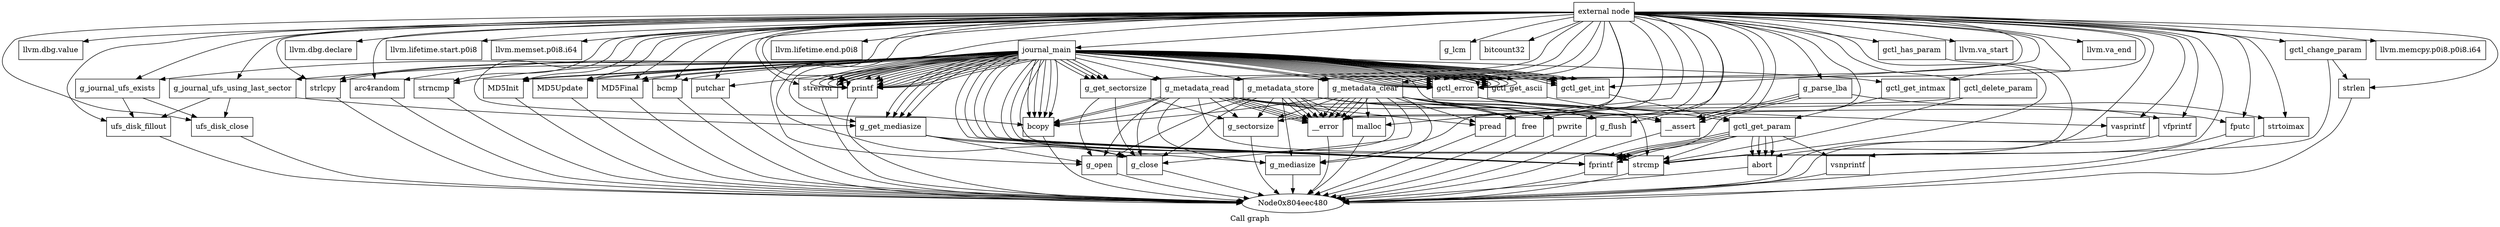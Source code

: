digraph "Call graph" {
	label="Call graph";

	Node0x804eec450 [shape=record,label="{external node}"];
	Node0x804eec450 -> Node0x804eec4e0;
	Node0x804eec450 -> Node0x804eec600;
	Node0x804eec450 -> Node0x804eec540;
	Node0x804eec450 -> Node0x804eec5a0;
	Node0x804eec450 -> Node0x804eec660;
	Node0x804eec450 -> Node0x804eec720;
	Node0x804eec450 -> Node0x804eecfc0;
	Node0x804eec450 -> Node0x804eec840;
	Node0x804eec450 -> Node0x804eed020;
	Node0x804eec450 -> Node0x804eed080;
	Node0x804eec450 -> Node0x804eec900;
	Node0x804eec450 -> Node0x804eec960;
	Node0x804eec450 -> Node0x804eecae0;
	Node0x804eec450 -> Node0x804eecb40;
	Node0x804eec450 -> Node0x804eecba0;
	Node0x804eec450 -> Node0x804eecc00;
	Node0x804eec450 -> Node0x804eecc60;
	Node0x804eec450 -> Node0x804eeccc0;
	Node0x804eec450 -> Node0x804eecd20;
	Node0x804eec450 -> Node0x804eed0e0;
	Node0x804eec450 -> Node0x804eecde0;
	Node0x804eec450 -> Node0x804eece40;
	Node0x804eec450 -> Node0x804eecf00;
	Node0x804eec450 -> Node0x804eecf60;
	Node0x804eec450 -> Node0x804eed140;
	Node0x804eec450 -> Node0x804eed1a0;
	Node0x804eec450 -> Node0x804eed200;
	Node0x804eec450 -> Node0x804eed260;
	Node0x804eec450 -> Node0x804eec6c0;
	Node0x804eec450 -> Node0x804eed2c0;
	Node0x804eec450 -> Node0x804eed320;
	Node0x804eec450 -> Node0x804eed380;
	Node0x804eec450 -> Node0x804eeca20;
	Node0x804eec450 -> Node0x804eed3e0;
	Node0x804eec450 -> Node0x804eecea0;
	Node0x804eec450 -> Node0x804eed440;
	Node0x804eec450 -> Node0x804eed4a0;
	Node0x804eec450 -> Node0x804eed500;
	Node0x804eec450 -> Node0x804eed560;
	Node0x804eec450 -> Node0x804eecd80;
	Node0x804eec450 -> Node0x804eed5c0;
	Node0x804eec450 -> Node0x804eed620;
	Node0x804eec450 -> Node0x804eeca80;
	Node0x804eec450 -> Node0x804eec7e0;
	Node0x804eec450 -> Node0x804eed7a0;
	Node0x804eec450 -> Node0x804eed680;
	Node0x804eec450 -> Node0x804eed6e0;
	Node0x804eec450 -> Node0x804eed740;
	Node0x804eec450 -> Node0x804eed800;
	Node0x804eec450 -> Node0x804eec8a0;
	Node0x804eec450 -> Node0x804eed8c0;
	Node0x804eec450 -> Node0x804eed920;
	Node0x804eec450 -> Node0x804eec9c0;
	Node0x804eec450 -> Node0x804eec780;
	Node0x804eec450 -> Node0x804eed980;
	Node0x804eec450 -> Node0x804eed9e0;
	Node0x804eec450 -> Node0x804eeda40;
	Node0x804eec450 -> Node0x804eedaa0;
	Node0x804eec450 -> Node0x804eedb00;
	Node0x804eec4e0 [shape=record,label="{g_journal_ufs_exists}"];
	Node0x804eec4e0 -> Node0x804eec540;
	Node0x804eec4e0 -> Node0x804eec5a0;
	Node0x804eec600 [shape=record,label="{llvm.dbg.value}"];
	Node0x804eec540 [shape=record,label="{ufs_disk_fillout}"];
	Node0x804eec540 -> Node0x804eec480;
	Node0x804eec5a0 [shape=record,label="{ufs_disk_close}"];
	Node0x804eec5a0 -> Node0x804eec480;
	Node0x804eec660 [shape=record,label="{g_journal_ufs_using_last_sector}"];
	Node0x804eec660 -> Node0x804eec540;
	Node0x804eec660 -> Node0x804eec5a0;
	Node0x804eec660 -> Node0x804eec6c0;
	Node0x804eec720 [shape=record,label="{journal_main}"];
	Node0x804eec720 -> Node0x804eec780;
	Node0x804eec720 -> Node0x804eec7e0;
	Node0x804eec720 -> Node0x804eec840;
	Node0x804eec720 -> Node0x804eec8a0;
	Node0x804eec720 -> Node0x804eec900;
	Node0x804eec720 -> Node0x804eec960;
	Node0x804eec720 -> Node0x804eec8a0;
	Node0x804eec720 -> Node0x804eec8a0;
	Node0x804eec720 -> Node0x804eec8a0;
	Node0x804eec720 -> Node0x804eec7e0;
	Node0x804eec720 -> Node0x804eec780;
	Node0x804eec720 -> Node0x804eec6c0;
	Node0x804eec720 -> Node0x804eec7e0;
	Node0x804eec720 -> Node0x804eec780;
	Node0x804eec720 -> Node0x804eec9c0;
	Node0x804eec720 -> Node0x804eec4e0;
	Node0x804eec720 -> Node0x804eec7e0;
	Node0x804eec720 -> Node0x804eec6c0;
	Node0x804eec720 -> Node0x804eeca20;
	Node0x804eec720 -> Node0x804eec7e0;
	Node0x804eec720 -> Node0x804eec7e0;
	Node0x804eec720 -> Node0x804eec7e0;
	Node0x804eec720 -> Node0x804eec660;
	Node0x804eec720 -> Node0x804eec7e0;
	Node0x804eec720 -> Node0x804eec780;
	Node0x804eec720 -> Node0x804eec7e0;
	Node0x804eec720 -> Node0x804eec6c0;
	Node0x804eec720 -> Node0x804eeca20;
	Node0x804eec720 -> Node0x804eeca20;
	Node0x804eec720 -> Node0x804eeca20;
	Node0x804eec720 -> Node0x804eec7e0;
	Node0x804eec720 -> Node0x804eec780;
	Node0x804eec720 -> Node0x804eeca80;
	Node0x804eec720 -> Node0x804eecae0;
	Node0x804eec720 -> Node0x804eec7e0;
	Node0x804eec720 -> Node0x804eec6c0;
	Node0x804eec720 -> Node0x804eecb40;
	Node0x804eec720 -> Node0x804eecba0;
	Node0x804eec720 -> Node0x804eec900;
	Node0x804eec720 -> Node0x804eecc00;
	Node0x804eec720 -> Node0x804eecc00;
	Node0x804eec720 -> Node0x804eecc60;
	Node0x804eec720 -> Node0x804eeccc0;
	Node0x804eec720 -> Node0x804eecd20;
	Node0x804eec720 -> Node0x804eecc00;
	Node0x804eec720 -> Node0x804eecd80;
	Node0x804eec720 -> Node0x804eecae0;
	Node0x804eec720 -> Node0x804eecde0;
	Node0x804eec720 -> Node0x804eec7e0;
	Node0x804eec720 -> Node0x804eece40;
	Node0x804eec720 -> Node0x804eec840;
	Node0x804eec720 -> Node0x804eec8a0;
	Node0x804eec720 -> Node0x804eec7e0;
	Node0x804eec720 -> Node0x804eec780;
	Node0x804eec720 -> Node0x804eeca80;
	Node0x804eec720 -> Node0x804eecae0;
	Node0x804eec720 -> Node0x804eecde0;
	Node0x804eec720 -> Node0x804eec7e0;
	Node0x804eec720 -> Node0x804eece40;
	Node0x804eec720 -> Node0x804eec840;
	Node0x804eec720 -> Node0x804eec8a0;
	Node0x804eec720 -> Node0x804eec7e0;
	Node0x804eec720 -> Node0x804eec780;
	Node0x804eec720 -> Node0x804eecea0;
	Node0x804eec720 -> Node0x804eecae0;
	Node0x804eec720 -> Node0x804eecde0;
	Node0x804eec720 -> Node0x804eec7e0;
	Node0x804eec720 -> Node0x804eecc00;
	Node0x804eec720 -> Node0x804eecc00;
	Node0x804eec720 -> Node0x804eecc60;
	Node0x804eec720 -> Node0x804eeccc0;
	Node0x804eec720 -> Node0x804eecd20;
	Node0x804eec720 -> Node0x804eecf00;
	Node0x804eec720 -> Node0x804eecde0;
	Node0x804eec720 -> Node0x804eec7e0;
	Node0x804eec720 -> Node0x804eece40;
	Node0x804eec720 -> Node0x804eece40;
	Node0x804eec720 -> Node0x804eece40;
	Node0x804eec720 -> Node0x804eece40;
	Node0x804eec720 -> Node0x804eece40;
	Node0x804eec720 -> Node0x804eece40;
	Node0x804eec720 -> Node0x804eece40;
	Node0x804eec720 -> Node0x804eece40;
	Node0x804eec720 -> Node0x804eece40;
	Node0x804eec720 -> Node0x804eece40;
	Node0x804eec720 -> Node0x804eece40;
	Node0x804eec720 -> Node0x804eece40;
	Node0x804eec720 -> Node0x804eece40;
	Node0x804eec720 -> Node0x804eecf60;
	Node0x804eec720 -> Node0x804eec7e0;
	Node0x804eecfc0 [shape=record,label="{llvm.dbg.declare}"];
	Node0x804eec840 [shape=record,label="{strcmp}"];
	Node0x804eec840 -> Node0x804eec480;
	Node0x804eed020 [shape=record,label="{llvm.lifetime.start.p0i8}"];
	Node0x804eed080 [shape=record,label="{llvm.memset.p0i8.i64}"];
	Node0x804eec900 [shape=record,label="{strlcpy}"];
	Node0x804eec900 -> Node0x804eec480;
	Node0x804eec960 [shape=record,label="{arc4random}"];
	Node0x804eec960 -> Node0x804eec480;
	Node0x804eecae0 [shape=record,label="{strerror}"];
	Node0x804eecae0 -> Node0x804eec480;
	Node0x804eecb40 [shape=record,label="{__assert}"];
	Node0x804eecb40 -> Node0x804eec480;
	Node0x804eecba0 [shape=record,label="{strncmp}"];
	Node0x804eecba0 -> Node0x804eec480;
	Node0x804eecc00 [shape=record,label="{bcopy}"];
	Node0x804eecc00 -> Node0x804eec480;
	Node0x804eecc60 [shape=record,label="{MD5Init}"];
	Node0x804eecc60 -> Node0x804eec480;
	Node0x804eeccc0 [shape=record,label="{MD5Update}"];
	Node0x804eeccc0 -> Node0x804eec480;
	Node0x804eecd20 [shape=record,label="{MD5Final}"];
	Node0x804eecd20 -> Node0x804eec480;
	Node0x804eed0e0 [shape=record,label="{llvm.lifetime.end.p0i8}"];
	Node0x804eecde0 [shape=record,label="{fprintf}"];
	Node0x804eecde0 -> Node0x804eec480;
	Node0x804eece40 [shape=record,label="{printf}"];
	Node0x804eece40 -> Node0x804eec480;
	Node0x804eecf00 [shape=record,label="{bcmp}"];
	Node0x804eecf00 -> Node0x804eec480;
	Node0x804eecf60 [shape=record,label="{putchar}"];
	Node0x804eecf60 -> Node0x804eec480;
	Node0x804eed140 [shape=record,label="{g_lcm}"];
	Node0x804eed1a0 [shape=record,label="{bitcount32}"];
	Node0x804eed200 [shape=record,label="{g_parse_lba}"];
	Node0x804eed200 -> Node0x804eecb40;
	Node0x804eed200 -> Node0x804eecb40;
	Node0x804eed200 -> Node0x804eecb40;
	Node0x804eed200 -> Node0x804eed260;
	Node0x804eed260 [shape=record,label="{strtoimax}"];
	Node0x804eed260 -> Node0x804eec480;
	Node0x804eec6c0 [shape=record,label="{g_get_mediasize}"];
	Node0x804eec6c0 -> Node0x804eed2c0;
	Node0x804eec6c0 -> Node0x804eed320;
	Node0x804eec6c0 -> Node0x804eed380;
	Node0x804eed2c0 [shape=record,label="{g_open}"];
	Node0x804eed2c0 -> Node0x804eec480;
	Node0x804eed320 [shape=record,label="{g_mediasize}"];
	Node0x804eed320 -> Node0x804eec480;
	Node0x804eed380 [shape=record,label="{g_close}"];
	Node0x804eed380 -> Node0x804eec480;
	Node0x804eeca20 [shape=record,label="{g_get_sectorsize}"];
	Node0x804eeca20 -> Node0x804eed2c0;
	Node0x804eeca20 -> Node0x804eed3e0;
	Node0x804eeca20 -> Node0x804eed380;
	Node0x804eed3e0 [shape=record,label="{g_sectorsize}"];
	Node0x804eed3e0 -> Node0x804eec480;
	Node0x804eecea0 [shape=record,label="{g_metadata_read}"];
	Node0x804eecea0 -> Node0x804eed2c0;
	Node0x804eecea0 -> Node0x804eed440;
	Node0x804eecea0 -> Node0x804eed320;
	Node0x804eecea0 -> Node0x804eed440;
	Node0x804eecea0 -> Node0x804eed3e0;
	Node0x804eecea0 -> Node0x804eed440;
	Node0x804eecea0 -> Node0x804eecb40;
	Node0x804eecea0 -> Node0x804eed4a0;
	Node0x804eecea0 -> Node0x804eed500;
	Node0x804eecea0 -> Node0x804eed440;
	Node0x804eecea0 -> Node0x804eecc00;
	Node0x804eecea0 -> Node0x804eec840;
	Node0x804eecea0 -> Node0x804eecc00;
	Node0x804eecea0 -> Node0x804eed560;
	Node0x804eecea0 -> Node0x804eed380;
	Node0x804eed9e0 [shape=record,label="{strlen}"];
	Node0x804eed9e0 -> Node0x804eec480;
	Node0x804eed440 [shape=record,label="{__error}"];
	Node0x804eed440 -> Node0x804eec480;
	Node0x804eed4a0 [shape=record,label="{malloc}"];
	Node0x804eed4a0 -> Node0x804eec480;
	Node0x804eed500 [shape=record,label="{pread}"];
	Node0x804eed500 -> Node0x804eec480;
	Node0x804eed560 [shape=record,label="{free}"];
	Node0x804eed560 -> Node0x804eec480;
	Node0x804eecd80 [shape=record,label="{g_metadata_store}"];
	Node0x804eecd80 -> Node0x804eed2c0;
	Node0x804eecd80 -> Node0x804eed440;
	Node0x804eecd80 -> Node0x804eed320;
	Node0x804eecd80 -> Node0x804eed440;
	Node0x804eecd80 -> Node0x804eed3e0;
	Node0x804eecd80 -> Node0x804eed440;
	Node0x804eecd80 -> Node0x804eecb40;
	Node0x804eecd80 -> Node0x804eed4a0;
	Node0x804eecd80 -> Node0x804eecc00;
	Node0x804eecd80 -> Node0x804eed5c0;
	Node0x804eecd80 -> Node0x804eed440;
	Node0x804eecd80 -> Node0x804eed620;
	Node0x804eecd80 -> Node0x804eed560;
	Node0x804eecd80 -> Node0x804eed380;
	Node0x804eed5c0 [shape=record,label="{pwrite}"];
	Node0x804eed5c0 -> Node0x804eec480;
	Node0x804eed620 [shape=record,label="{g_flush}"];
	Node0x804eed620 -> Node0x804eec480;
	Node0x804eeca80 [shape=record,label="{g_metadata_clear}"];
	Node0x804eeca80 -> Node0x804eed2c0;
	Node0x804eeca80 -> Node0x804eed440;
	Node0x804eeca80 -> Node0x804eed320;
	Node0x804eeca80 -> Node0x804eed440;
	Node0x804eeca80 -> Node0x804eed3e0;
	Node0x804eeca80 -> Node0x804eed440;
	Node0x804eeca80 -> Node0x804eed4a0;
	Node0x804eeca80 -> Node0x804eed500;
	Node0x804eeca80 -> Node0x804eed440;
	Node0x804eeca80 -> Node0x804eecc00;
	Node0x804eeca80 -> Node0x804eec840;
	Node0x804eeca80 -> Node0x804eed5c0;
	Node0x804eeca80 -> Node0x804eed440;
	Node0x804eeca80 -> Node0x804eed620;
	Node0x804eeca80 -> Node0x804eed560;
	Node0x804eeca80 -> Node0x804eed380;
	Node0x804eec7e0 [shape=record,label="{gctl_error}"];
	Node0x804eec7e0 -> Node0x804eed680;
	Node0x804eec7e0 -> Node0x804eed6e0;
	Node0x804eec7e0 -> Node0x804eed740;
	Node0x804eed7a0 [shape=record,label="{llvm.va_start}"];
	Node0x804eed680 [shape=record,label="{vasprintf}"];
	Node0x804eed680 -> Node0x804eec480;
	Node0x804eed6e0 [shape=record,label="{vfprintf}"];
	Node0x804eed6e0 -> Node0x804eec480;
	Node0x804eed740 [shape=record,label="{fputc}"];
	Node0x804eed740 -> Node0x804eec480;
	Node0x804eed800 [shape=record,label="{llvm.va_end}"];
	Node0x804eec8a0 [shape=record,label="{gctl_get_int}"];
	Node0x804eec8a0 -> Node0x804eed860;
	Node0x804eed860 [shape=record,label="{gctl_get_param}"];
	Node0x804eed860 -> Node0x804eed8c0;
	Node0x804eed860 -> Node0x804eec840;
	Node0x804eed860 -> Node0x804eecde0;
	Node0x804eed860 -> Node0x804eed920;
	Node0x804eed860 -> Node0x804eecde0;
	Node0x804eed860 -> Node0x804eed920;
	Node0x804eed860 -> Node0x804eecde0;
	Node0x804eed860 -> Node0x804eed920;
	Node0x804eed860 -> Node0x804eecde0;
	Node0x804eed860 -> Node0x804eed920;
	Node0x804eed8c0 [shape=record,label="{vsnprintf}"];
	Node0x804eed8c0 -> Node0x804eec480;
	Node0x804eed920 [shape=record,label="{abort}"];
	Node0x804eed920 -> Node0x804eec480;
	Node0x804eec9c0 [shape=record,label="{gctl_get_intmax}"];
	Node0x804eec9c0 -> Node0x804eed860;
	Node0x804eec780 [shape=record,label="{gctl_get_ascii}"];
	Node0x804eec780 -> Node0x804eed860;
	Node0x804eed980 [shape=record,label="{gctl_change_param}"];
	Node0x804eed980 -> Node0x804eec840;
	Node0x804eed980 -> Node0x804eed9e0;
	Node0x804eeda40 [shape=record,label="{gctl_delete_param}"];
	Node0x804eeda40 -> Node0x804eec840;
	Node0x804eeda40 -> Node0x804eed560;
	Node0x804eedaa0 [shape=record,label="{llvm.memcpy.p0i8.p0i8.i64}"];
	Node0x804eedb00 [shape=record,label="{gctl_has_param}"];
	Node0x804eedb00 -> Node0x804eec840;
}
